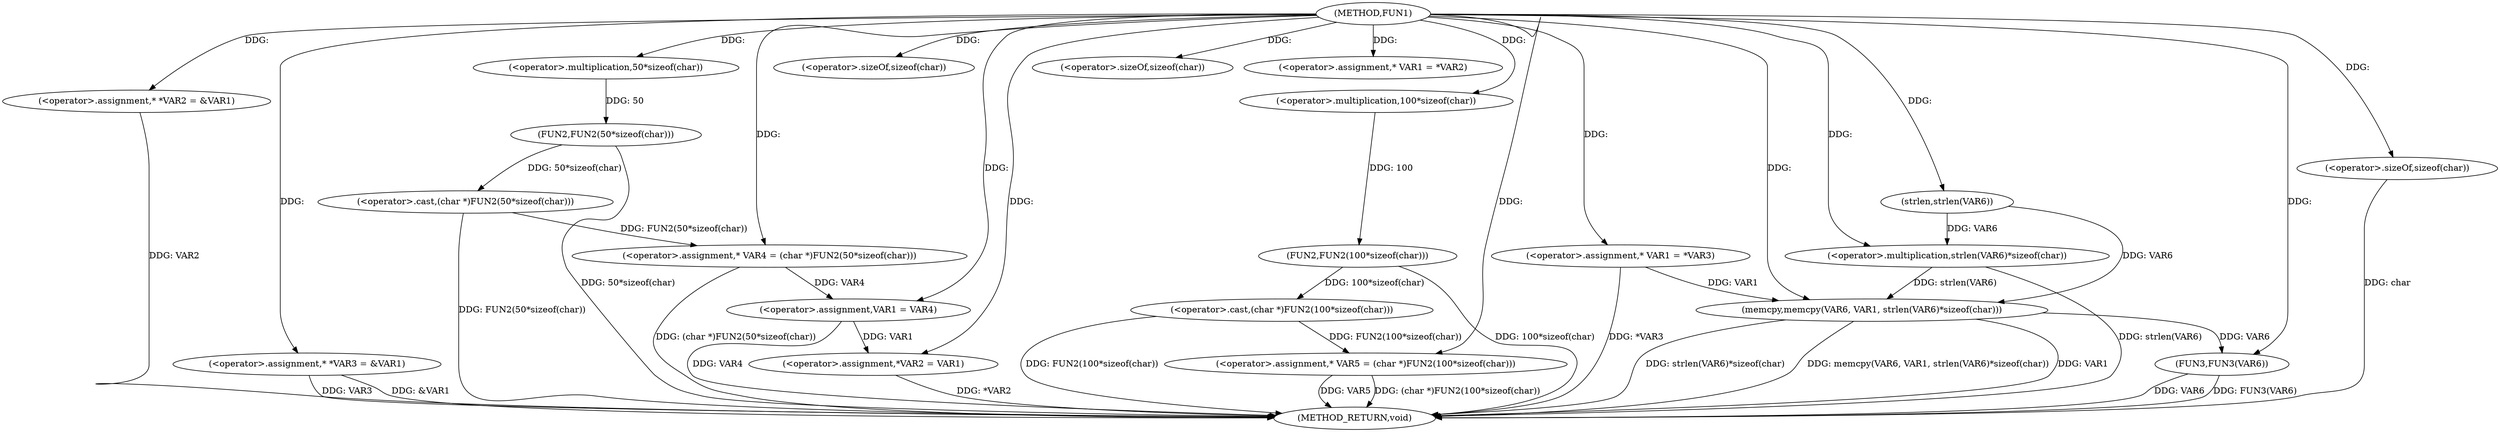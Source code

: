 digraph FUN1 {  
"1000100" [label = "(METHOD,FUN1)" ]
"1000164" [label = "(METHOD_RETURN,void)" ]
"1000104" [label = "(<operator>.assignment,* *VAR2 = &VAR1)" ]
"1000109" [label = "(<operator>.assignment,* *VAR3 = &VAR1)" ]
"1000114" [label = "(<operator>.assignment,* VAR4 = (char *)FUN2(50*sizeof(char)))" ]
"1000116" [label = "(<operator>.cast,(char *)FUN2(50*sizeof(char)))" ]
"1000118" [label = "(FUN2,FUN2(50*sizeof(char)))" ]
"1000119" [label = "(<operator>.multiplication,50*sizeof(char))" ]
"1000121" [label = "(<operator>.sizeOf,sizeof(char))" ]
"1000124" [label = "(<operator>.assignment,* VAR5 = (char *)FUN2(100*sizeof(char)))" ]
"1000126" [label = "(<operator>.cast,(char *)FUN2(100*sizeof(char)))" ]
"1000128" [label = "(FUN2,FUN2(100*sizeof(char)))" ]
"1000129" [label = "(<operator>.multiplication,100*sizeof(char))" ]
"1000131" [label = "(<operator>.sizeOf,sizeof(char))" ]
"1000135" [label = "(<operator>.assignment,* VAR1 = *VAR2)" ]
"1000139" [label = "(<operator>.assignment,VAR1 = VAR4)" ]
"1000142" [label = "(<operator>.assignment,*VAR2 = VAR1)" ]
"1000148" [label = "(<operator>.assignment,* VAR1 = *VAR3)" ]
"1000154" [label = "(memcpy,memcpy(VAR6, VAR1, strlen(VAR6)*sizeof(char)))" ]
"1000157" [label = "(<operator>.multiplication,strlen(VAR6)*sizeof(char))" ]
"1000158" [label = "(strlen,strlen(VAR6))" ]
"1000160" [label = "(<operator>.sizeOf,sizeof(char))" ]
"1000162" [label = "(FUN3,FUN3(VAR6))" ]
  "1000124" -> "1000164"  [ label = "DDG: (char *)FUN2(100*sizeof(char))"] 
  "1000124" -> "1000164"  [ label = "DDG: VAR5"] 
  "1000154" -> "1000164"  [ label = "DDG: strlen(VAR6)*sizeof(char)"] 
  "1000104" -> "1000164"  [ label = "DDG: VAR2"] 
  "1000116" -> "1000164"  [ label = "DDG: FUN2(50*sizeof(char))"] 
  "1000154" -> "1000164"  [ label = "DDG: memcpy(VAR6, VAR1, strlen(VAR6)*sizeof(char))"] 
  "1000142" -> "1000164"  [ label = "DDG: *VAR2"] 
  "1000148" -> "1000164"  [ label = "DDG: *VAR3"] 
  "1000118" -> "1000164"  [ label = "DDG: 50*sizeof(char)"] 
  "1000139" -> "1000164"  [ label = "DDG: VAR4"] 
  "1000128" -> "1000164"  [ label = "DDG: 100*sizeof(char)"] 
  "1000157" -> "1000164"  [ label = "DDG: strlen(VAR6)"] 
  "1000109" -> "1000164"  [ label = "DDG: VAR3"] 
  "1000126" -> "1000164"  [ label = "DDG: FUN2(100*sizeof(char))"] 
  "1000154" -> "1000164"  [ label = "DDG: VAR1"] 
  "1000162" -> "1000164"  [ label = "DDG: VAR6"] 
  "1000162" -> "1000164"  [ label = "DDG: FUN3(VAR6)"] 
  "1000114" -> "1000164"  [ label = "DDG: (char *)FUN2(50*sizeof(char))"] 
  "1000109" -> "1000164"  [ label = "DDG: &VAR1"] 
  "1000160" -> "1000164"  [ label = "DDG: char"] 
  "1000100" -> "1000104"  [ label = "DDG: "] 
  "1000100" -> "1000109"  [ label = "DDG: "] 
  "1000116" -> "1000114"  [ label = "DDG: FUN2(50*sizeof(char))"] 
  "1000100" -> "1000114"  [ label = "DDG: "] 
  "1000118" -> "1000116"  [ label = "DDG: 50*sizeof(char)"] 
  "1000119" -> "1000118"  [ label = "DDG: 50"] 
  "1000100" -> "1000119"  [ label = "DDG: "] 
  "1000100" -> "1000121"  [ label = "DDG: "] 
  "1000126" -> "1000124"  [ label = "DDG: FUN2(100*sizeof(char))"] 
  "1000100" -> "1000124"  [ label = "DDG: "] 
  "1000128" -> "1000126"  [ label = "DDG: 100*sizeof(char)"] 
  "1000129" -> "1000128"  [ label = "DDG: 100"] 
  "1000100" -> "1000129"  [ label = "DDG: "] 
  "1000100" -> "1000131"  [ label = "DDG: "] 
  "1000100" -> "1000135"  [ label = "DDG: "] 
  "1000114" -> "1000139"  [ label = "DDG: VAR4"] 
  "1000100" -> "1000139"  [ label = "DDG: "] 
  "1000139" -> "1000142"  [ label = "DDG: VAR1"] 
  "1000100" -> "1000142"  [ label = "DDG: "] 
  "1000100" -> "1000148"  [ label = "DDG: "] 
  "1000158" -> "1000154"  [ label = "DDG: VAR6"] 
  "1000100" -> "1000154"  [ label = "DDG: "] 
  "1000148" -> "1000154"  [ label = "DDG: VAR1"] 
  "1000157" -> "1000154"  [ label = "DDG: strlen(VAR6)"] 
  "1000158" -> "1000157"  [ label = "DDG: VAR6"] 
  "1000100" -> "1000158"  [ label = "DDG: "] 
  "1000100" -> "1000157"  [ label = "DDG: "] 
  "1000100" -> "1000160"  [ label = "DDG: "] 
  "1000154" -> "1000162"  [ label = "DDG: VAR6"] 
  "1000100" -> "1000162"  [ label = "DDG: "] 
}

